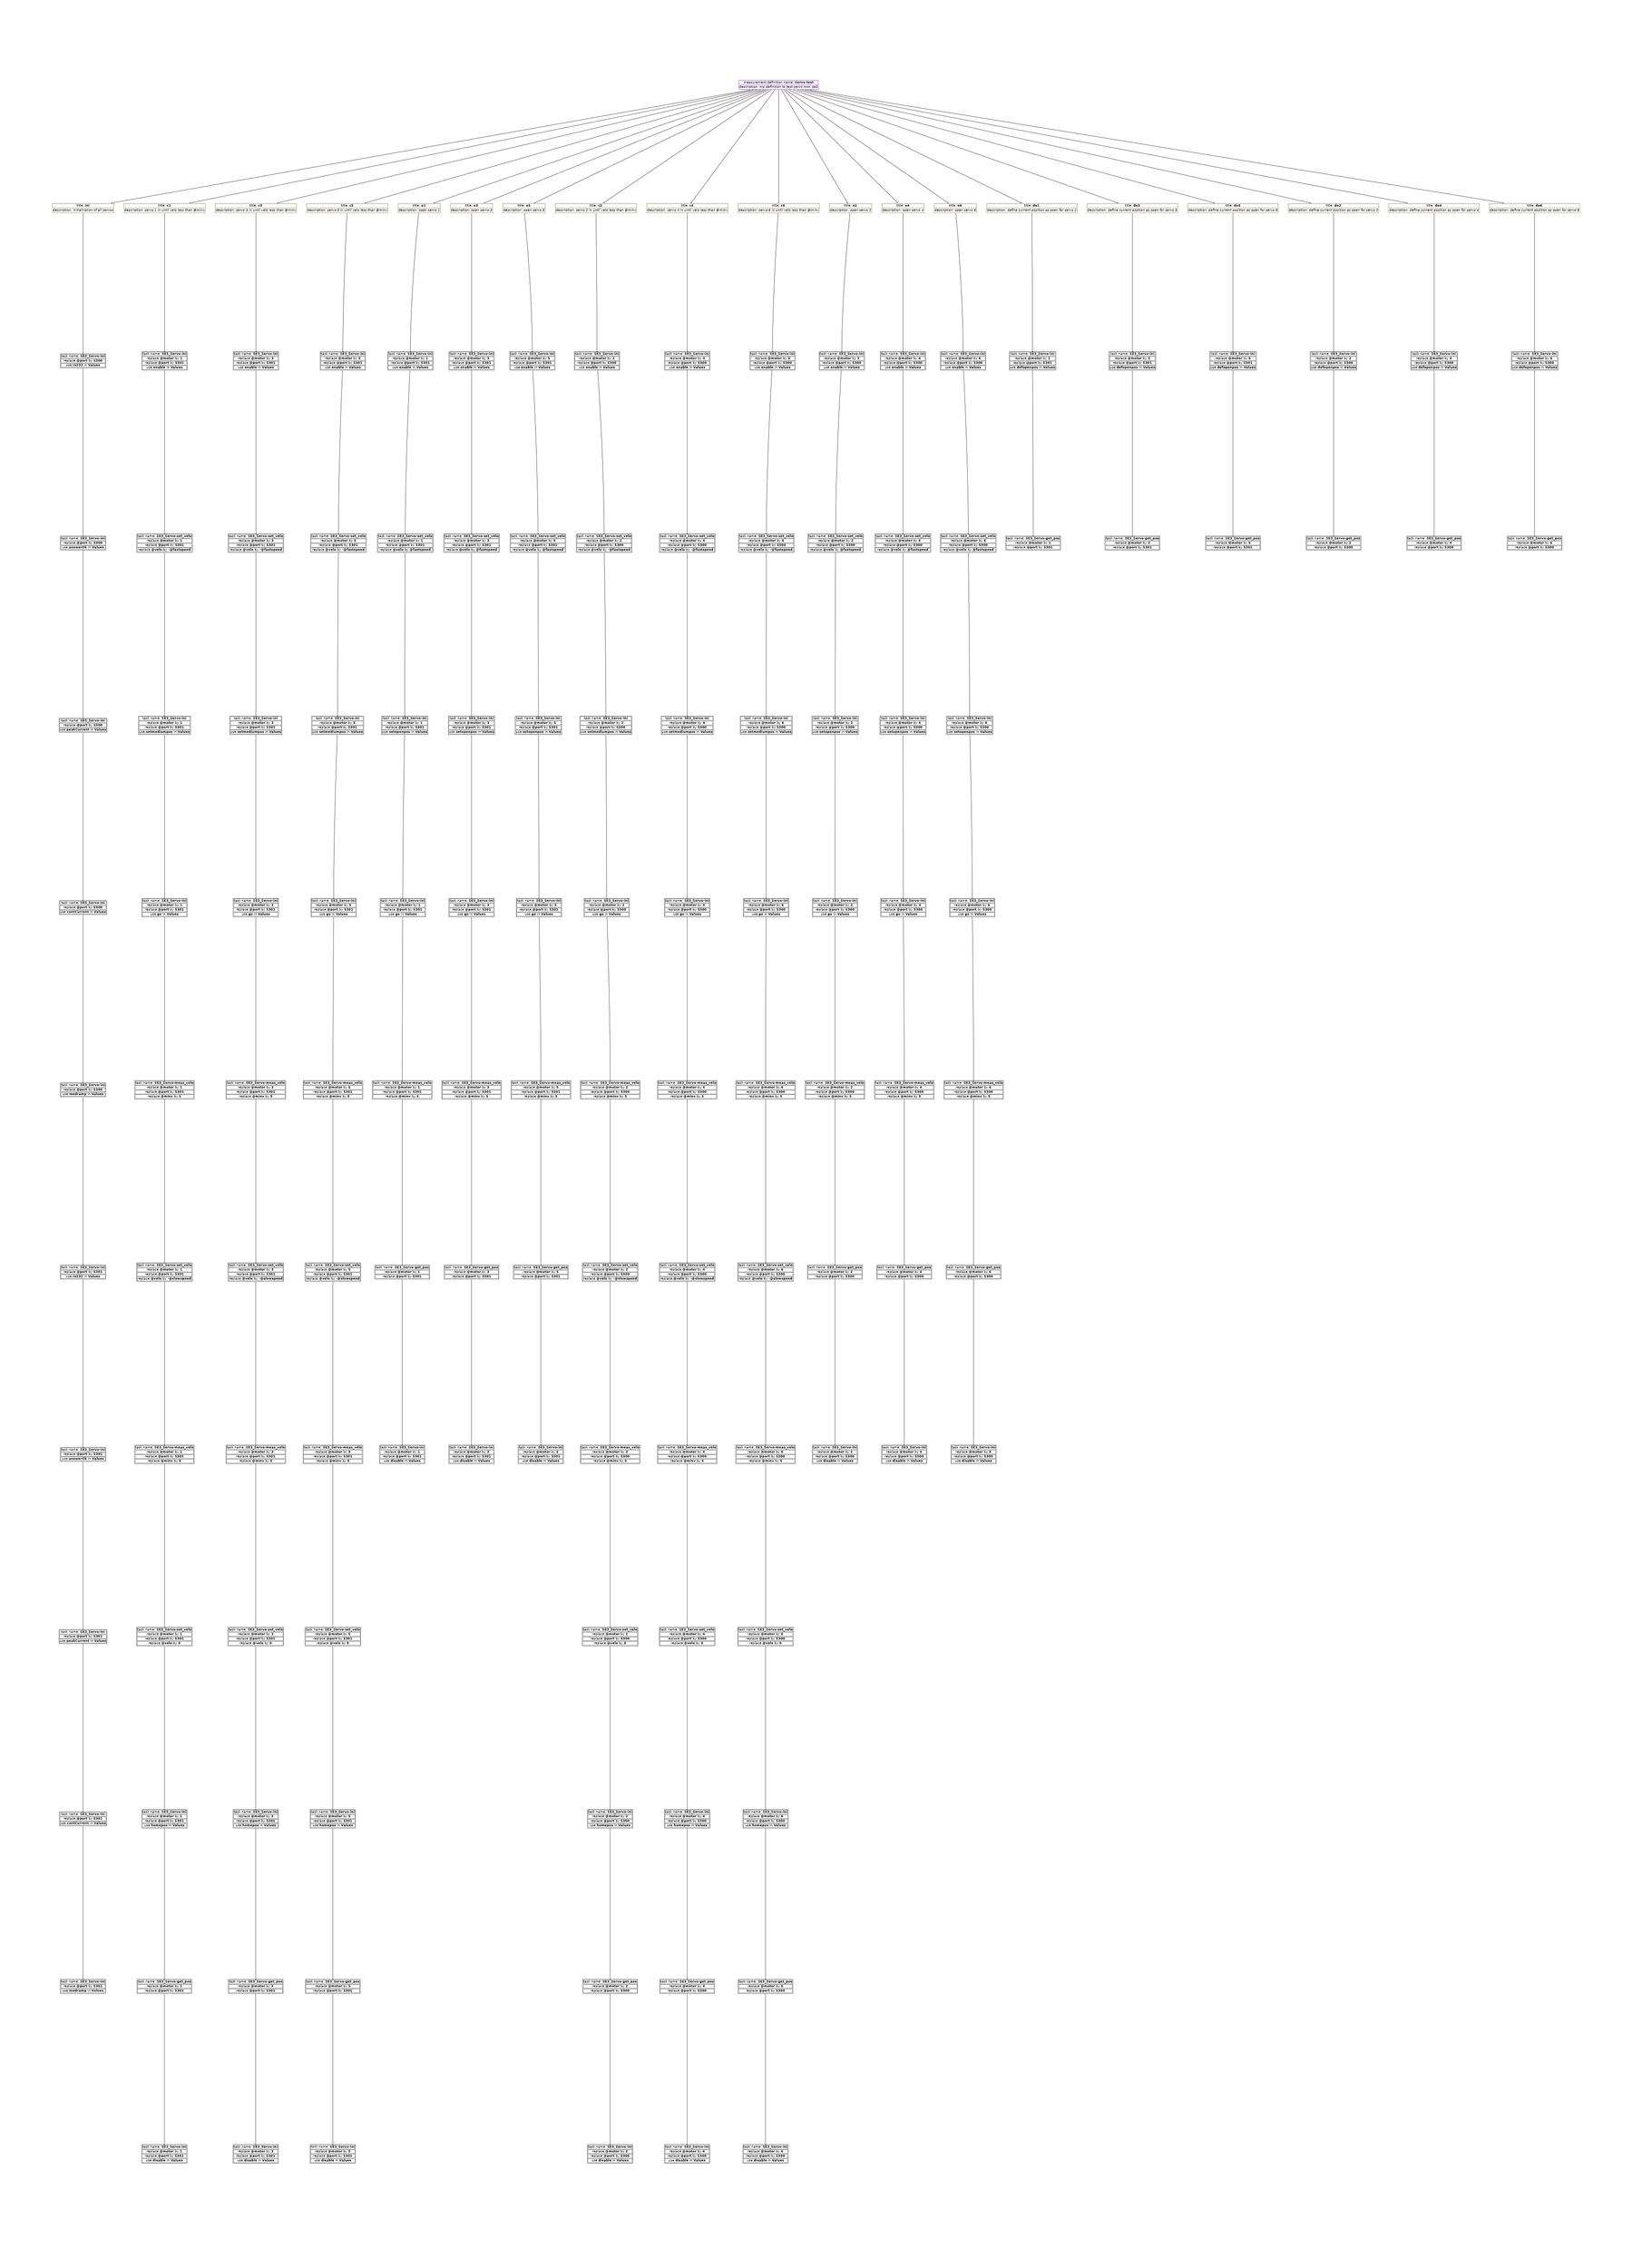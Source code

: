 digraph structs {
	node [fontsize=80,fontname="Helvetica"]
	edge [penwidth=7] 
	center=1;
	ratio=fill;
	rankdir=TB;  
	size="23.39,33.11!"; /*== A1 portrait ==*/
	margin=0.787;        /* 20mm */
	nodesep=3 
	ranksep=3 
	Name [label=<<TABLE BORDER='5' CELLBORDER='5' CELLSPACING='10'><TR><TD PORT='f1'>measurement definition name: <b>Servo test</b></TD></TR><TR><TD>description: <i>mp definition to test servo mot. se3</i></TD></TR></TABLE>> color=blueviolet shape=plaintext]
	Name -> cont_0
	cont_0 [label=<<TABLE BORDER='5' CELLBORDER='5' CELLSPACING='10'><TR><TD PORT='f1'>title: <b>ini</b></TD></TR><TR><TD>description: <i>initialization of all servos</i></TD></TR></TABLE>> color=lightgoldenrod4 shape=plaintext]
	cont_step_0_0_0 [label=<<TABLE BORDER='5' CELLBORDER='5' CELLSPACING='10'><TR><TD PORT='f1'>task name: <b>SE3_Servo-ini</b></TD></TR><TR><TD>replace <b>@port</b> by <b>5300</b></TD></TR><TR><TD>use <b>rs232</b> in <b>Values</b></TD></TR></TABLE>> color=black shape=plaintext]
	cont_0 -> cont_step_0_0_0:f1
	cont_step_0_1_0 [label=<<TABLE BORDER='5' CELLBORDER='5' CELLSPACING='10'><TR><TD PORT='f1'>task name: <b>SE3_Servo-ini</b></TD></TR><TR><TD>replace <b>@port</b> by <b>5300</b></TD></TR><TR><TD>use <b>answerOk</b> in <b>Values</b></TD></TR></TABLE>> color=black shape=plaintext]
	cont_step_0_0_0 -> cont_step_0_1_0:f1
	cont_step_0_2_0 [label=<<TABLE BORDER='5' CELLBORDER='5' CELLSPACING='10'><TR><TD PORT='f1'>task name: <b>SE3_Servo-ini</b></TD></TR><TR><TD>replace <b>@port</b> by <b>5300</b></TD></TR><TR><TD>use <b>peakCurrent</b> in <b>Values</b></TD></TR></TABLE>> color=black shape=plaintext]
	cont_step_0_1_0 -> cont_step_0_2_0:f1
	cont_step_0_3_0 [label=<<TABLE BORDER='5' CELLBORDER='5' CELLSPACING='10'><TR><TD PORT='f1'>task name: <b>SE3_Servo-ini</b></TD></TR><TR><TD>replace <b>@port</b> by <b>5300</b></TD></TR><TR><TD>use <b>contCurrent</b> in <b>Values</b></TD></TR></TABLE>> color=black shape=plaintext]
	cont_step_0_2_0 -> cont_step_0_3_0:f1
	cont_step_0_4_0 [label=<<TABLE BORDER='5' CELLBORDER='5' CELLSPACING='10'><TR><TD PORT='f1'>task name: <b>SE3_Servo-ini</b></TD></TR><TR><TD>replace <b>@port</b> by <b>5300</b></TD></TR><TR><TD>use <b>medramp</b> in <b>Values</b></TD></TR></TABLE>> color=black shape=plaintext]
	cont_step_0_3_0 -> cont_step_0_4_0:f1
	cont_step_0_5_0 [label=<<TABLE BORDER='5' CELLBORDER='5' CELLSPACING='10'><TR><TD PORT='f1'>task name: <b>SE3_Servo-ini</b></TD></TR><TR><TD>replace <b>@port</b> by <b>5301</b></TD></TR><TR><TD>use <b>rs232</b> in <b>Values</b></TD></TR></TABLE>> color=black shape=plaintext]
	cont_step_0_4_0 -> cont_step_0_5_0:f1
	cont_step_0_6_0 [label=<<TABLE BORDER='5' CELLBORDER='5' CELLSPACING='10'><TR><TD PORT='f1'>task name: <b>SE3_Servo-ini</b></TD></TR><TR><TD>replace <b>@port</b> by <b>5301</b></TD></TR><TR><TD>use <b>answerOk</b> in <b>Values</b></TD></TR></TABLE>> color=black shape=plaintext]
	cont_step_0_5_0 -> cont_step_0_6_0:f1
	cont_step_0_7_0 [label=<<TABLE BORDER='5' CELLBORDER='5' CELLSPACING='10'><TR><TD PORT='f1'>task name: <b>SE3_Servo-ini</b></TD></TR><TR><TD>replace <b>@port</b> by <b>5301</b></TD></TR><TR><TD>use <b>peakCurrent</b> in <b>Values</b></TD></TR></TABLE>> color=black shape=plaintext]
	cont_step_0_6_0 -> cont_step_0_7_0:f1
	cont_step_0_8_0 [label=<<TABLE BORDER='5' CELLBORDER='5' CELLSPACING='10'><TR><TD PORT='f1'>task name: <b>SE3_Servo-ini</b></TD></TR><TR><TD>replace <b>@port</b> by <b>5301</b></TD></TR><TR><TD>use <b>contCurrent</b> in <b>Values</b></TD></TR></TABLE>> color=black shape=plaintext]
	cont_step_0_7_0 -> cont_step_0_8_0:f1
	cont_step_0_9_0 [label=<<TABLE BORDER='5' CELLBORDER='5' CELLSPACING='10'><TR><TD PORT='f1'>task name: <b>SE3_Servo-ini</b></TD></TR><TR><TD>replace <b>@port</b> by <b>5301</b></TD></TR><TR><TD>use <b>medramp</b> in <b>Values</b></TD></TR></TABLE>> color=black shape=plaintext]
	cont_step_0_8_0 -> cont_step_0_9_0:f1
	Name -> cont_1
	cont_1 [label=<<TABLE BORDER='5' CELLBORDER='5' CELLSPACING='10'><TR><TD PORT='f1'>title: <b>c1</b></TD></TR><TR><TD>description: <i>servo 1 in until velo less than @minv</i></TD></TR></TABLE>> color=lightgoldenrod4 shape=plaintext]
	cont_step_1_0_0 [label=<<TABLE BORDER='5' CELLBORDER='5' CELLSPACING='10'><TR><TD PORT='f1'>task name: <b>SE3_Servo-ini</b></TD></TR><TR><TD>replace <b>@motor</b> by <b>1</b></TD></TR><TR><TD>replace <b>@port</b> by <b>5301</b></TD></TR><TR><TD>use <b>enable</b> in <b>Values</b></TD></TR></TABLE>> color=black shape=plaintext]
	cont_1 -> cont_step_1_0_0:f1
	cont_step_1_1_0 [label=<<TABLE BORDER='5' CELLBORDER='5' CELLSPACING='10'><TR><TD PORT='f1'>task name: <b>SE3_Servo-set_velo</b></TD></TR><TR><TD>replace <b>@motor</b> by <b>1</b></TD></TR><TR><TD>replace <b>@port</b> by <b>5301</b></TD></TR><TR><TD>replace <b>@velo</b> by <b>-@fastspeed</b></TD></TR></TABLE>> color=black shape=plaintext]
	cont_step_1_0_0 -> cont_step_1_1_0:f1
	cont_step_1_2_0 [label=<<TABLE BORDER='5' CELLBORDER='5' CELLSPACING='10'><TR><TD PORT='f1'>task name: <b>SE3_Servo-ini</b></TD></TR><TR><TD>replace <b>@motor</b> by <b>1</b></TD></TR><TR><TD>replace <b>@port</b> by <b>5301</b></TD></TR><TR><TD>use <b>setmediumpos</b> in <b>Values</b></TD></TR></TABLE>> color=black shape=plaintext]
	cont_step_1_1_0 -> cont_step_1_2_0:f1
	cont_step_1_3_0 [label=<<TABLE BORDER='5' CELLBORDER='5' CELLSPACING='10'><TR><TD PORT='f1'>task name: <b>SE3_Servo-ini</b></TD></TR><TR><TD>replace <b>@motor</b> by <b>1</b></TD></TR><TR><TD>replace <b>@port</b> by <b>5301</b></TD></TR><TR><TD>use <b>go</b> in <b>Values</b></TD></TR></TABLE>> color=black shape=plaintext]
	cont_step_1_2_0 -> cont_step_1_3_0:f1
	cont_step_1_4_0 [label=<<TABLE BORDER='5' CELLBORDER='5' CELLSPACING='10'><TR><TD PORT='f1'>task name: <b>SE3_Servo-meas_velo</b></TD></TR><TR><TD>replace <b>@motor</b> by <b>1</b></TD></TR><TR><TD>replace <b>@port</b> by <b>5301</b></TD></TR><TR><TD>replace <b>@minv</b> by <b>5</b></TD></TR></TABLE>> color=black shape=plaintext]
	cont_step_1_3_0 -> cont_step_1_4_0:f1
	cont_step_1_5_0 [label=<<TABLE BORDER='5' CELLBORDER='5' CELLSPACING='10'><TR><TD PORT='f1'>task name: <b>SE3_Servo-set_velo</b></TD></TR><TR><TD>replace <b>@motor</b> by <b>1</b></TD></TR><TR><TD>replace <b>@port</b> by <b>5301</b></TD></TR><TR><TD>replace <b>@velo</b> by <b>-@slowspeed</b></TD></TR></TABLE>> color=black shape=plaintext]
	cont_step_1_4_0 -> cont_step_1_5_0:f1
	cont_step_1_6_0 [label=<<TABLE BORDER='5' CELLBORDER='5' CELLSPACING='10'><TR><TD PORT='f1'>task name: <b>SE3_Servo-meas_velo</b></TD></TR><TR><TD>replace <b>@motor</b> by <b>1</b></TD></TR><TR><TD>replace <b>@port</b> by <b>5301</b></TD></TR><TR><TD>replace <b>@minv</b> by <b>5</b></TD></TR></TABLE>> color=black shape=plaintext]
	cont_step_1_5_0 -> cont_step_1_6_0:f1
	cont_step_1_7_0 [label=<<TABLE BORDER='5' CELLBORDER='5' CELLSPACING='10'><TR><TD PORT='f1'>task name: <b>SE3_Servo-set_velo</b></TD></TR><TR><TD>replace <b>@motor</b> by <b>1</b></TD></TR><TR><TD>replace <b>@port</b> by <b>5301</b></TD></TR><TR><TD>replace <b>@velo</b> by <b>0</b></TD></TR></TABLE>> color=black shape=plaintext]
	cont_step_1_6_0 -> cont_step_1_7_0:f1
	cont_step_1_8_0 [label=<<TABLE BORDER='5' CELLBORDER='5' CELLSPACING='10'><TR><TD PORT='f1'>task name: <b>SE3_Servo-ini</b></TD></TR><TR><TD>replace <b>@motor</b> by <b>1</b></TD></TR><TR><TD>replace <b>@port</b> by <b>5301</b></TD></TR><TR><TD>use <b>homepos</b> in <b>Values</b></TD></TR></TABLE>> color=black shape=plaintext]
	cont_step_1_7_0 -> cont_step_1_8_0:f1
	cont_step_1_9_0 [label=<<TABLE BORDER='5' CELLBORDER='5' CELLSPACING='10'><TR><TD PORT='f1'>task name: <b>SE3_Servo-get_pos</b></TD></TR><TR><TD>replace <b>@motor</b> by <b>1</b></TD></TR><TR><TD>replace <b>@port</b> by <b>5301</b></TD></TR></TABLE>> color=black shape=plaintext]
	cont_step_1_8_0 -> cont_step_1_9_0:f1
	cont_step_1_10_0 [label=<<TABLE BORDER='5' CELLBORDER='5' CELLSPACING='10'><TR><TD PORT='f1'>task name: <b>SE3_Servo-ini</b></TD></TR><TR><TD>replace <b>@motor</b> by <b>1</b></TD></TR><TR><TD>replace <b>@port</b> by <b>5301</b></TD></TR><TR><TD>use <b>disable</b> in <b>Values</b></TD></TR></TABLE>> color=black shape=plaintext]
	cont_step_1_9_0 -> cont_step_1_10_0:f1
	Name -> cont_2
	cont_2 [label=<<TABLE BORDER='5' CELLBORDER='5' CELLSPACING='10'><TR><TD PORT='f1'>title: <b>c3</b></TD></TR><TR><TD>description: <i>servo 3 in until velo less than @minv</i></TD></TR></TABLE>> color=lightgoldenrod4 shape=plaintext]
	cont_step_2_0_0 [label=<<TABLE BORDER='5' CELLBORDER='5' CELLSPACING='10'><TR><TD PORT='f1'>task name: <b>SE3_Servo-ini</b></TD></TR><TR><TD>replace <b>@motor</b> by <b>3</b></TD></TR><TR><TD>replace <b>@port</b> by <b>5301</b></TD></TR><TR><TD>use <b>enable</b> in <b>Values</b></TD></TR></TABLE>> color=black shape=plaintext]
	cont_2 -> cont_step_2_0_0:f1
	cont_step_2_1_0 [label=<<TABLE BORDER='5' CELLBORDER='5' CELLSPACING='10'><TR><TD PORT='f1'>task name: <b>SE3_Servo-set_velo</b></TD></TR><TR><TD>replace <b>@motor</b> by <b>3</b></TD></TR><TR><TD>replace <b>@port</b> by <b>5301</b></TD></TR><TR><TD>replace <b>@velo</b> by <b>-@fastspeed</b></TD></TR></TABLE>> color=black shape=plaintext]
	cont_step_2_0_0 -> cont_step_2_1_0:f1
	cont_step_2_2_0 [label=<<TABLE BORDER='5' CELLBORDER='5' CELLSPACING='10'><TR><TD PORT='f1'>task name: <b>SE3_Servo-ini</b></TD></TR><TR><TD>replace <b>@motor</b> by <b>3</b></TD></TR><TR><TD>replace <b>@port</b> by <b>5301</b></TD></TR><TR><TD>use <b>setmediumpos</b> in <b>Values</b></TD></TR></TABLE>> color=black shape=plaintext]
	cont_step_2_1_0 -> cont_step_2_2_0:f1
	cont_step_2_3_0 [label=<<TABLE BORDER='5' CELLBORDER='5' CELLSPACING='10'><TR><TD PORT='f1'>task name: <b>SE3_Servo-ini</b></TD></TR><TR><TD>replace <b>@motor</b> by <b>3</b></TD></TR><TR><TD>replace <b>@port</b> by <b>5301</b></TD></TR><TR><TD>use <b>go</b> in <b>Values</b></TD></TR></TABLE>> color=black shape=plaintext]
	cont_step_2_2_0 -> cont_step_2_3_0:f1
	cont_step_2_4_0 [label=<<TABLE BORDER='5' CELLBORDER='5' CELLSPACING='10'><TR><TD PORT='f1'>task name: <b>SE3_Servo-meas_velo</b></TD></TR><TR><TD>replace <b>@motor</b> by <b>3</b></TD></TR><TR><TD>replace <b>@port</b> by <b>5301</b></TD></TR><TR><TD>replace <b>@minv</b> by <b>5</b></TD></TR></TABLE>> color=black shape=plaintext]
	cont_step_2_3_0 -> cont_step_2_4_0:f1
	cont_step_2_5_0 [label=<<TABLE BORDER='5' CELLBORDER='5' CELLSPACING='10'><TR><TD PORT='f1'>task name: <b>SE3_Servo-set_velo</b></TD></TR><TR><TD>replace <b>@motor</b> by <b>3</b></TD></TR><TR><TD>replace <b>@port</b> by <b>5301</b></TD></TR><TR><TD>replace <b>@velo</b> by <b>-@slowspeed</b></TD></TR></TABLE>> color=black shape=plaintext]
	cont_step_2_4_0 -> cont_step_2_5_0:f1
	cont_step_2_6_0 [label=<<TABLE BORDER='5' CELLBORDER='5' CELLSPACING='10'><TR><TD PORT='f1'>task name: <b>SE3_Servo-meas_velo</b></TD></TR><TR><TD>replace <b>@motor</b> by <b>3</b></TD></TR><TR><TD>replace <b>@port</b> by <b>5301</b></TD></TR><TR><TD>replace <b>@minv</b> by <b>5</b></TD></TR></TABLE>> color=black shape=plaintext]
	cont_step_2_5_0 -> cont_step_2_6_0:f1
	cont_step_2_7_0 [label=<<TABLE BORDER='5' CELLBORDER='5' CELLSPACING='10'><TR><TD PORT='f1'>task name: <b>SE3_Servo-set_velo</b></TD></TR><TR><TD>replace <b>@motor</b> by <b>3</b></TD></TR><TR><TD>replace <b>@port</b> by <b>5301</b></TD></TR><TR><TD>replace <b>@velo</b> by <b>0</b></TD></TR></TABLE>> color=black shape=plaintext]
	cont_step_2_6_0 -> cont_step_2_7_0:f1
	cont_step_2_8_0 [label=<<TABLE BORDER='5' CELLBORDER='5' CELLSPACING='10'><TR><TD PORT='f1'>task name: <b>SE3_Servo-ini</b></TD></TR><TR><TD>replace <b>@motor</b> by <b>3</b></TD></TR><TR><TD>replace <b>@port</b> by <b>5301</b></TD></TR><TR><TD>use <b>homepos</b> in <b>Values</b></TD></TR></TABLE>> color=black shape=plaintext]
	cont_step_2_7_0 -> cont_step_2_8_0:f1
	cont_step_2_9_0 [label=<<TABLE BORDER='5' CELLBORDER='5' CELLSPACING='10'><TR><TD PORT='f1'>task name: <b>SE3_Servo-get_pos</b></TD></TR><TR><TD>replace <b>@motor</b> by <b>3</b></TD></TR><TR><TD>replace <b>@port</b> by <b>5301</b></TD></TR></TABLE>> color=black shape=plaintext]
	cont_step_2_8_0 -> cont_step_2_9_0:f1
	cont_step_2_10_0 [label=<<TABLE BORDER='5' CELLBORDER='5' CELLSPACING='10'><TR><TD PORT='f1'>task name: <b>SE3_Servo-ini</b></TD></TR><TR><TD>replace <b>@motor</b> by <b>3</b></TD></TR><TR><TD>replace <b>@port</b> by <b>5301</b></TD></TR><TR><TD>use <b>disable</b> in <b>Values</b></TD></TR></TABLE>> color=black shape=plaintext]
	cont_step_2_9_0 -> cont_step_2_10_0:f1
	Name -> cont_3
	cont_3 [label=<<TABLE BORDER='5' CELLBORDER='5' CELLSPACING='10'><TR><TD PORT='f1'>title: <b>c5</b></TD></TR><TR><TD>description: <i>servo 5 in until velo less than @minv</i></TD></TR></TABLE>> color=lightgoldenrod4 shape=plaintext]
	cont_step_3_0_0 [label=<<TABLE BORDER='5' CELLBORDER='5' CELLSPACING='10'><TR><TD PORT='f1'>task name: <b>SE3_Servo-ini</b></TD></TR><TR><TD>replace <b>@motor</b> by <b>5</b></TD></TR><TR><TD>replace <b>@port</b> by <b>5301</b></TD></TR><TR><TD>use <b>enable</b> in <b>Values</b></TD></TR></TABLE>> color=black shape=plaintext]
	cont_3 -> cont_step_3_0_0:f1
	cont_step_3_1_0 [label=<<TABLE BORDER='5' CELLBORDER='5' CELLSPACING='10'><TR><TD PORT='f1'>task name: <b>SE3_Servo-set_velo</b></TD></TR><TR><TD>replace <b>@motor</b> by <b>5</b></TD></TR><TR><TD>replace <b>@port</b> by <b>5301</b></TD></TR><TR><TD>replace <b>@velo</b> by <b>-@fastspeed</b></TD></TR></TABLE>> color=black shape=plaintext]
	cont_step_3_0_0 -> cont_step_3_1_0:f1
	cont_step_3_2_0 [label=<<TABLE BORDER='5' CELLBORDER='5' CELLSPACING='10'><TR><TD PORT='f1'>task name: <b>SE3_Servo-ini</b></TD></TR><TR><TD>replace <b>@motor</b> by <b>5</b></TD></TR><TR><TD>replace <b>@port</b> by <b>5301</b></TD></TR><TR><TD>use <b>setmediumpos</b> in <b>Values</b></TD></TR></TABLE>> color=black shape=plaintext]
	cont_step_3_1_0 -> cont_step_3_2_0:f1
	cont_step_3_3_0 [label=<<TABLE BORDER='5' CELLBORDER='5' CELLSPACING='10'><TR><TD PORT='f1'>task name: <b>SE3_Servo-ini</b></TD></TR><TR><TD>replace <b>@motor</b> by <b>5</b></TD></TR><TR><TD>replace <b>@port</b> by <b>5301</b></TD></TR><TR><TD>use <b>go</b> in <b>Values</b></TD></TR></TABLE>> color=black shape=plaintext]
	cont_step_3_2_0 -> cont_step_3_3_0:f1
	cont_step_3_4_0 [label=<<TABLE BORDER='5' CELLBORDER='5' CELLSPACING='10'><TR><TD PORT='f1'>task name: <b>SE3_Servo-meas_velo</b></TD></TR><TR><TD>replace <b>@motor</b> by <b>5</b></TD></TR><TR><TD>replace <b>@port</b> by <b>5301</b></TD></TR><TR><TD>replace <b>@minv</b> by <b>5</b></TD></TR></TABLE>> color=black shape=plaintext]
	cont_step_3_3_0 -> cont_step_3_4_0:f1
	cont_step_3_5_0 [label=<<TABLE BORDER='5' CELLBORDER='5' CELLSPACING='10'><TR><TD PORT='f1'>task name: <b>SE3_Servo-set_velo</b></TD></TR><TR><TD>replace <b>@motor</b> by <b>5</b></TD></TR><TR><TD>replace <b>@port</b> by <b>5301</b></TD></TR><TR><TD>replace <b>@velo</b> by <b>-@slowspeed</b></TD></TR></TABLE>> color=black shape=plaintext]
	cont_step_3_4_0 -> cont_step_3_5_0:f1
	cont_step_3_6_0 [label=<<TABLE BORDER='5' CELLBORDER='5' CELLSPACING='10'><TR><TD PORT='f1'>task name: <b>SE3_Servo-meas_velo</b></TD></TR><TR><TD>replace <b>@motor</b> by <b>5</b></TD></TR><TR><TD>replace <b>@port</b> by <b>5301</b></TD></TR><TR><TD>replace <b>@minv</b> by <b>5</b></TD></TR></TABLE>> color=black shape=plaintext]
	cont_step_3_5_0 -> cont_step_3_6_0:f1
	cont_step_3_7_0 [label=<<TABLE BORDER='5' CELLBORDER='5' CELLSPACING='10'><TR><TD PORT='f1'>task name: <b>SE3_Servo-set_velo</b></TD></TR><TR><TD>replace <b>@motor</b> by <b>5</b></TD></TR><TR><TD>replace <b>@port</b> by <b>5301</b></TD></TR><TR><TD>replace <b>@velo</b> by <b>0</b></TD></TR></TABLE>> color=black shape=plaintext]
	cont_step_3_6_0 -> cont_step_3_7_0:f1
	cont_step_3_8_0 [label=<<TABLE BORDER='5' CELLBORDER='5' CELLSPACING='10'><TR><TD PORT='f1'>task name: <b>SE3_Servo-ini</b></TD></TR><TR><TD>replace <b>@motor</b> by <b>5</b></TD></TR><TR><TD>replace <b>@port</b> by <b>5301</b></TD></TR><TR><TD>use <b>homepos</b> in <b>Values</b></TD></TR></TABLE>> color=black shape=plaintext]
	cont_step_3_7_0 -> cont_step_3_8_0:f1
	cont_step_3_9_0 [label=<<TABLE BORDER='5' CELLBORDER='5' CELLSPACING='10'><TR><TD PORT='f1'>task name: <b>SE3_Servo-get_pos</b></TD></TR><TR><TD>replace <b>@motor</b> by <b>5</b></TD></TR><TR><TD>replace <b>@port</b> by <b>5301</b></TD></TR></TABLE>> color=black shape=plaintext]
	cont_step_3_8_0 -> cont_step_3_9_0:f1
	cont_step_3_10_0 [label=<<TABLE BORDER='5' CELLBORDER='5' CELLSPACING='10'><TR><TD PORT='f1'>task name: <b>SE3_Servo-ini</b></TD></TR><TR><TD>replace <b>@motor</b> by <b>5</b></TD></TR><TR><TD>replace <b>@port</b> by <b>5301</b></TD></TR><TR><TD>use <b>disable</b> in <b>Values</b></TD></TR></TABLE>> color=black shape=plaintext]
	cont_step_3_9_0 -> cont_step_3_10_0:f1
	Name -> cont_4
	cont_4 [label=<<TABLE BORDER='5' CELLBORDER='5' CELLSPACING='10'><TR><TD PORT='f1'>title: <b>o1</b></TD></TR><TR><TD>description: <i>open servo 1</i></TD></TR></TABLE>> color=lightgoldenrod4 shape=plaintext]
	cont_step_4_0_0 [label=<<TABLE BORDER='5' CELLBORDER='5' CELLSPACING='10'><TR><TD PORT='f1'>task name: <b>SE3_Servo-ini</b></TD></TR><TR><TD>replace <b>@motor</b> by <b>1</b></TD></TR><TR><TD>replace <b>@port</b> by <b>5301</b></TD></TR><TR><TD>use <b>enable</b> in <b>Values</b></TD></TR></TABLE>> color=black shape=plaintext]
	cont_4 -> cont_step_4_0_0:f1
	cont_step_4_1_0 [label=<<TABLE BORDER='5' CELLBORDER='5' CELLSPACING='10'><TR><TD PORT='f1'>task name: <b>SE3_Servo-set_velo</b></TD></TR><TR><TD>replace <b>@motor</b> by <b>1</b></TD></TR><TR><TD>replace <b>@port</b> by <b>5301</b></TD></TR><TR><TD>replace <b>@velo</b> by <b>@fastspeed</b></TD></TR></TABLE>> color=black shape=plaintext]
	cont_step_4_0_0 -> cont_step_4_1_0:f1
	cont_step_4_2_0 [label=<<TABLE BORDER='5' CELLBORDER='5' CELLSPACING='10'><TR><TD PORT='f1'>task name: <b>SE3_Servo-ini</b></TD></TR><TR><TD>replace <b>@motor</b> by <b>1</b></TD></TR><TR><TD>replace <b>@port</b> by <b>5301</b></TD></TR><TR><TD>use <b>setopenpos</b> in <b>Values</b></TD></TR></TABLE>> color=black shape=plaintext]
	cont_step_4_1_0 -> cont_step_4_2_0:f1
	cont_step_4_3_0 [label=<<TABLE BORDER='5' CELLBORDER='5' CELLSPACING='10'><TR><TD PORT='f1'>task name: <b>SE3_Servo-ini</b></TD></TR><TR><TD>replace <b>@motor</b> by <b>1</b></TD></TR><TR><TD>replace <b>@port</b> by <b>5301</b></TD></TR><TR><TD>use <b>go</b> in <b>Values</b></TD></TR></TABLE>> color=black shape=plaintext]
	cont_step_4_2_0 -> cont_step_4_3_0:f1
	cont_step_4_4_0 [label=<<TABLE BORDER='5' CELLBORDER='5' CELLSPACING='10'><TR><TD PORT='f1'>task name: <b>SE3_Servo-meas_velo</b></TD></TR><TR><TD>replace <b>@motor</b> by <b>1</b></TD></TR><TR><TD>replace <b>@port</b> by <b>5301</b></TD></TR><TR><TD>replace <b>@minv</b> by <b>5</b></TD></TR></TABLE>> color=black shape=plaintext]
	cont_step_4_3_0 -> cont_step_4_4_0:f1
	cont_step_4_5_0 [label=<<TABLE BORDER='5' CELLBORDER='5' CELLSPACING='10'><TR><TD PORT='f1'>task name: <b>SE3_Servo-get_pos</b></TD></TR><TR><TD>replace <b>@motor</b> by <b>1</b></TD></TR><TR><TD>replace <b>@port</b> by <b>5301</b></TD></TR></TABLE>> color=black shape=plaintext]
	cont_step_4_4_0 -> cont_step_4_5_0:f1
	cont_step_4_6_0 [label=<<TABLE BORDER='5' CELLBORDER='5' CELLSPACING='10'><TR><TD PORT='f1'>task name: <b>SE3_Servo-ini</b></TD></TR><TR><TD>replace <b>@motor</b> by <b>1</b></TD></TR><TR><TD>replace <b>@port</b> by <b>5301</b></TD></TR><TR><TD>use <b>disable</b> in <b>Values</b></TD></TR></TABLE>> color=black shape=plaintext]
	cont_step_4_5_0 -> cont_step_4_6_0:f1
	Name -> cont_5
	cont_5 [label=<<TABLE BORDER='5' CELLBORDER='5' CELLSPACING='10'><TR><TD PORT='f1'>title: <b>o3</b></TD></TR><TR><TD>description: <i>open servo 3</i></TD></TR></TABLE>> color=lightgoldenrod4 shape=plaintext]
	cont_step_5_0_0 [label=<<TABLE BORDER='5' CELLBORDER='5' CELLSPACING='10'><TR><TD PORT='f1'>task name: <b>SE3_Servo-ini</b></TD></TR><TR><TD>replace <b>@motor</b> by <b>3</b></TD></TR><TR><TD>replace <b>@port</b> by <b>5301</b></TD></TR><TR><TD>use <b>enable</b> in <b>Values</b></TD></TR></TABLE>> color=black shape=plaintext]
	cont_5 -> cont_step_5_0_0:f1
	cont_step_5_1_0 [label=<<TABLE BORDER='5' CELLBORDER='5' CELLSPACING='10'><TR><TD PORT='f1'>task name: <b>SE3_Servo-set_velo</b></TD></TR><TR><TD>replace <b>@motor</b> by <b>3</b></TD></TR><TR><TD>replace <b>@port</b> by <b>5301</b></TD></TR><TR><TD>replace <b>@velo</b> by <b>@fastspeed</b></TD></TR></TABLE>> color=black shape=plaintext]
	cont_step_5_0_0 -> cont_step_5_1_0:f1
	cont_step_5_2_0 [label=<<TABLE BORDER='5' CELLBORDER='5' CELLSPACING='10'><TR><TD PORT='f1'>task name: <b>SE3_Servo-ini</b></TD></TR><TR><TD>replace <b>@motor</b> by <b>3</b></TD></TR><TR><TD>replace <b>@port</b> by <b>5301</b></TD></TR><TR><TD>use <b>setopenpos</b> in <b>Values</b></TD></TR></TABLE>> color=black shape=plaintext]
	cont_step_5_1_0 -> cont_step_5_2_0:f1
	cont_step_5_3_0 [label=<<TABLE BORDER='5' CELLBORDER='5' CELLSPACING='10'><TR><TD PORT='f1'>task name: <b>SE3_Servo-ini</b></TD></TR><TR><TD>replace <b>@motor</b> by <b>3</b></TD></TR><TR><TD>replace <b>@port</b> by <b>5301</b></TD></TR><TR><TD>use <b>go</b> in <b>Values</b></TD></TR></TABLE>> color=black shape=plaintext]
	cont_step_5_2_0 -> cont_step_5_3_0:f1
	cont_step_5_4_0 [label=<<TABLE BORDER='5' CELLBORDER='5' CELLSPACING='10'><TR><TD PORT='f1'>task name: <b>SE3_Servo-meas_velo</b></TD></TR><TR><TD>replace <b>@motor</b> by <b>3</b></TD></TR><TR><TD>replace <b>@port</b> by <b>5301</b></TD></TR><TR><TD>replace <b>@minv</b> by <b>5</b></TD></TR></TABLE>> color=black shape=plaintext]
	cont_step_5_3_0 -> cont_step_5_4_0:f1
	cont_step_5_5_0 [label=<<TABLE BORDER='5' CELLBORDER='5' CELLSPACING='10'><TR><TD PORT='f1'>task name: <b>SE3_Servo-get_pos</b></TD></TR><TR><TD>replace <b>@motor</b> by <b>3</b></TD></TR><TR><TD>replace <b>@port</b> by <b>5301</b></TD></TR></TABLE>> color=black shape=plaintext]
	cont_step_5_4_0 -> cont_step_5_5_0:f1
	cont_step_5_6_0 [label=<<TABLE BORDER='5' CELLBORDER='5' CELLSPACING='10'><TR><TD PORT='f1'>task name: <b>SE3_Servo-ini</b></TD></TR><TR><TD>replace <b>@motor</b> by <b>3</b></TD></TR><TR><TD>replace <b>@port</b> by <b>5301</b></TD></TR><TR><TD>use <b>disable</b> in <b>Values</b></TD></TR></TABLE>> color=black shape=plaintext]
	cont_step_5_5_0 -> cont_step_5_6_0:f1
	Name -> cont_6
	cont_6 [label=<<TABLE BORDER='5' CELLBORDER='5' CELLSPACING='10'><TR><TD PORT='f1'>title: <b>o5</b></TD></TR><TR><TD>description: <i>open servo 5</i></TD></TR></TABLE>> color=lightgoldenrod4 shape=plaintext]
	cont_step_6_0_0 [label=<<TABLE BORDER='5' CELLBORDER='5' CELLSPACING='10'><TR><TD PORT='f1'>task name: <b>SE3_Servo-ini</b></TD></TR><TR><TD>replace <b>@motor</b> by <b>5</b></TD></TR><TR><TD>replace <b>@port</b> by <b>5301</b></TD></TR><TR><TD>use <b>enable</b> in <b>Values</b></TD></TR></TABLE>> color=black shape=plaintext]
	cont_6 -> cont_step_6_0_0:f1
	cont_step_6_1_0 [label=<<TABLE BORDER='5' CELLBORDER='5' CELLSPACING='10'><TR><TD PORT='f1'>task name: <b>SE3_Servo-set_velo</b></TD></TR><TR><TD>replace <b>@motor</b> by <b>5</b></TD></TR><TR><TD>replace <b>@port</b> by <b>5301</b></TD></TR><TR><TD>replace <b>@velo</b> by <b>@fastspeed</b></TD></TR></TABLE>> color=black shape=plaintext]
	cont_step_6_0_0 -> cont_step_6_1_0:f1
	cont_step_6_2_0 [label=<<TABLE BORDER='5' CELLBORDER='5' CELLSPACING='10'><TR><TD PORT='f1'>task name: <b>SE3_Servo-ini</b></TD></TR><TR><TD>replace <b>@motor</b> by <b>5</b></TD></TR><TR><TD>replace <b>@port</b> by <b>5301</b></TD></TR><TR><TD>use <b>setopenpos</b> in <b>Values</b></TD></TR></TABLE>> color=black shape=plaintext]
	cont_step_6_1_0 -> cont_step_6_2_0:f1
	cont_step_6_3_0 [label=<<TABLE BORDER='5' CELLBORDER='5' CELLSPACING='10'><TR><TD PORT='f1'>task name: <b>SE3_Servo-ini</b></TD></TR><TR><TD>replace <b>@motor</b> by <b>5</b></TD></TR><TR><TD>replace <b>@port</b> by <b>5301</b></TD></TR><TR><TD>use <b>go</b> in <b>Values</b></TD></TR></TABLE>> color=black shape=plaintext]
	cont_step_6_2_0 -> cont_step_6_3_0:f1
	cont_step_6_4_0 [label=<<TABLE BORDER='5' CELLBORDER='5' CELLSPACING='10'><TR><TD PORT='f1'>task name: <b>SE3_Servo-meas_velo</b></TD></TR><TR><TD>replace <b>@motor</b> by <b>5</b></TD></TR><TR><TD>replace <b>@port</b> by <b>5301</b></TD></TR><TR><TD>replace <b>@minv</b> by <b>5</b></TD></TR></TABLE>> color=black shape=plaintext]
	cont_step_6_3_0 -> cont_step_6_4_0:f1
	cont_step_6_5_0 [label=<<TABLE BORDER='5' CELLBORDER='5' CELLSPACING='10'><TR><TD PORT='f1'>task name: <b>SE3_Servo-get_pos</b></TD></TR><TR><TD>replace <b>@motor</b> by <b>5</b></TD></TR><TR><TD>replace <b>@port</b> by <b>5301</b></TD></TR></TABLE>> color=black shape=plaintext]
	cont_step_6_4_0 -> cont_step_6_5_0:f1
	cont_step_6_6_0 [label=<<TABLE BORDER='5' CELLBORDER='5' CELLSPACING='10'><TR><TD PORT='f1'>task name: <b>SE3_Servo-ini</b></TD></TR><TR><TD>replace <b>@motor</b> by <b>5</b></TD></TR><TR><TD>replace <b>@port</b> by <b>5301</b></TD></TR><TR><TD>use <b>disable</b> in <b>Values</b></TD></TR></TABLE>> color=black shape=plaintext]
	cont_step_6_5_0 -> cont_step_6_6_0:f1
	Name -> cont_7
	cont_7 [label=<<TABLE BORDER='5' CELLBORDER='5' CELLSPACING='10'><TR><TD PORT='f1'>title: <b>c2</b></TD></TR><TR><TD>description: <i>servo 2 in until velo less than @minv</i></TD></TR></TABLE>> color=lightgoldenrod4 shape=plaintext]
	cont_step_7_0_0 [label=<<TABLE BORDER='5' CELLBORDER='5' CELLSPACING='10'><TR><TD PORT='f1'>task name: <b>SE3_Servo-ini</b></TD></TR><TR><TD>replace <b>@motor</b> by <b>2</b></TD></TR><TR><TD>replace <b>@port</b> by <b>5300</b></TD></TR><TR><TD>use <b>enable</b> in <b>Values</b></TD></TR></TABLE>> color=black shape=plaintext]
	cont_7 -> cont_step_7_0_0:f1
	cont_step_7_1_0 [label=<<TABLE BORDER='5' CELLBORDER='5' CELLSPACING='10'><TR><TD PORT='f1'>task name: <b>SE3_Servo-set_velo</b></TD></TR><TR><TD>replace <b>@motor</b> by <b>2</b></TD></TR><TR><TD>replace <b>@port</b> by <b>5300</b></TD></TR><TR><TD>replace <b>@velo</b> by <b>-@fastspeed</b></TD></TR></TABLE>> color=black shape=plaintext]
	cont_step_7_0_0 -> cont_step_7_1_0:f1
	cont_step_7_2_0 [label=<<TABLE BORDER='5' CELLBORDER='5' CELLSPACING='10'><TR><TD PORT='f1'>task name: <b>SE3_Servo-ini</b></TD></TR><TR><TD>replace <b>@motor</b> by <b>2</b></TD></TR><TR><TD>replace <b>@port</b> by <b>5300</b></TD></TR><TR><TD>use <b>setmediumpos</b> in <b>Values</b></TD></TR></TABLE>> color=black shape=plaintext]
	cont_step_7_1_0 -> cont_step_7_2_0:f1
	cont_step_7_3_0 [label=<<TABLE BORDER='5' CELLBORDER='5' CELLSPACING='10'><TR><TD PORT='f1'>task name: <b>SE3_Servo-ini</b></TD></TR><TR><TD>replace <b>@motor</b> by <b>2</b></TD></TR><TR><TD>replace <b>@port</b> by <b>5300</b></TD></TR><TR><TD>use <b>go</b> in <b>Values</b></TD></TR></TABLE>> color=black shape=plaintext]
	cont_step_7_2_0 -> cont_step_7_3_0:f1
	cont_step_7_4_0 [label=<<TABLE BORDER='5' CELLBORDER='5' CELLSPACING='10'><TR><TD PORT='f1'>task name: <b>SE3_Servo-meas_velo</b></TD></TR><TR><TD>replace <b>@motor</b> by <b>2</b></TD></TR><TR><TD>replace <b>@port</b> by <b>5300</b></TD></TR><TR><TD>replace <b>@minv</b> by <b>5</b></TD></TR></TABLE>> color=black shape=plaintext]
	cont_step_7_3_0 -> cont_step_7_4_0:f1
	cont_step_7_5_0 [label=<<TABLE BORDER='5' CELLBORDER='5' CELLSPACING='10'><TR><TD PORT='f1'>task name: <b>SE3_Servo-set_velo</b></TD></TR><TR><TD>replace <b>@motor</b> by <b>2</b></TD></TR><TR><TD>replace <b>@port</b> by <b>5300</b></TD></TR><TR><TD>replace <b>@velo</b> by <b>-@slowspeed</b></TD></TR></TABLE>> color=black shape=plaintext]
	cont_step_7_4_0 -> cont_step_7_5_0:f1
	cont_step_7_6_0 [label=<<TABLE BORDER='5' CELLBORDER='5' CELLSPACING='10'><TR><TD PORT='f1'>task name: <b>SE3_Servo-meas_velo</b></TD></TR><TR><TD>replace <b>@motor</b> by <b>2</b></TD></TR><TR><TD>replace <b>@port</b> by <b>5300</b></TD></TR><TR><TD>replace <b>@minv</b> by <b>5</b></TD></TR></TABLE>> color=black shape=plaintext]
	cont_step_7_5_0 -> cont_step_7_6_0:f1
	cont_step_7_7_0 [label=<<TABLE BORDER='5' CELLBORDER='5' CELLSPACING='10'><TR><TD PORT='f1'>task name: <b>SE3_Servo-set_velo</b></TD></TR><TR><TD>replace <b>@motor</b> by <b>2</b></TD></TR><TR><TD>replace <b>@port</b> by <b>5300</b></TD></TR><TR><TD>replace <b>@velo</b> by <b>0</b></TD></TR></TABLE>> color=black shape=plaintext]
	cont_step_7_6_0 -> cont_step_7_7_0:f1
	cont_step_7_8_0 [label=<<TABLE BORDER='5' CELLBORDER='5' CELLSPACING='10'><TR><TD PORT='f1'>task name: <b>SE3_Servo-ini</b></TD></TR><TR><TD>replace <b>@motor</b> by <b>2</b></TD></TR><TR><TD>replace <b>@port</b> by <b>5300</b></TD></TR><TR><TD>use <b>homepos</b> in <b>Values</b></TD></TR></TABLE>> color=black shape=plaintext]
	cont_step_7_7_0 -> cont_step_7_8_0:f1
	cont_step_7_9_0 [label=<<TABLE BORDER='5' CELLBORDER='5' CELLSPACING='10'><TR><TD PORT='f1'>task name: <b>SE3_Servo-get_pos</b></TD></TR><TR><TD>replace <b>@motor</b> by <b>2</b></TD></TR><TR><TD>replace <b>@port</b> by <b>5300</b></TD></TR></TABLE>> color=black shape=plaintext]
	cont_step_7_8_0 -> cont_step_7_9_0:f1
	cont_step_7_10_0 [label=<<TABLE BORDER='5' CELLBORDER='5' CELLSPACING='10'><TR><TD PORT='f1'>task name: <b>SE3_Servo-ini</b></TD></TR><TR><TD>replace <b>@motor</b> by <b>2</b></TD></TR><TR><TD>replace <b>@port</b> by <b>5300</b></TD></TR><TR><TD>use <b>disable</b> in <b>Values</b></TD></TR></TABLE>> color=black shape=plaintext]
	cont_step_7_9_0 -> cont_step_7_10_0:f1
	Name -> cont_8
	cont_8 [label=<<TABLE BORDER='5' CELLBORDER='5' CELLSPACING='10'><TR><TD PORT='f1'>title: <b>c4</b></TD></TR><TR><TD>description: <i>servo 4 in until velo less than @minv</i></TD></TR></TABLE>> color=lightgoldenrod4 shape=plaintext]
	cont_step_8_0_0 [label=<<TABLE BORDER='5' CELLBORDER='5' CELLSPACING='10'><TR><TD PORT='f1'>task name: <b>SE3_Servo-ini</b></TD></TR><TR><TD>replace <b>@motor</b> by <b>4</b></TD></TR><TR><TD>replace <b>@port</b> by <b>5300</b></TD></TR><TR><TD>use <b>enable</b> in <b>Values</b></TD></TR></TABLE>> color=black shape=plaintext]
	cont_8 -> cont_step_8_0_0:f1
	cont_step_8_1_0 [label=<<TABLE BORDER='5' CELLBORDER='5' CELLSPACING='10'><TR><TD PORT='f1'>task name: <b>SE3_Servo-set_velo</b></TD></TR><TR><TD>replace <b>@motor</b> by <b>4</b></TD></TR><TR><TD>replace <b>@port</b> by <b>5300</b></TD></TR><TR><TD>replace <b>@velo</b> by <b>-@fastspeed</b></TD></TR></TABLE>> color=black shape=plaintext]
	cont_step_8_0_0 -> cont_step_8_1_0:f1
	cont_step_8_2_0 [label=<<TABLE BORDER='5' CELLBORDER='5' CELLSPACING='10'><TR><TD PORT='f1'>task name: <b>SE3_Servo-ini</b></TD></TR><TR><TD>replace <b>@motor</b> by <b>4</b></TD></TR><TR><TD>replace <b>@port</b> by <b>5300</b></TD></TR><TR><TD>use <b>setmediumpos</b> in <b>Values</b></TD></TR></TABLE>> color=black shape=plaintext]
	cont_step_8_1_0 -> cont_step_8_2_0:f1
	cont_step_8_3_0 [label=<<TABLE BORDER='5' CELLBORDER='5' CELLSPACING='10'><TR><TD PORT='f1'>task name: <b>SE3_Servo-ini</b></TD></TR><TR><TD>replace <b>@motor</b> by <b>4</b></TD></TR><TR><TD>replace <b>@port</b> by <b>5300</b></TD></TR><TR><TD>use <b>go</b> in <b>Values</b></TD></TR></TABLE>> color=black shape=plaintext]
	cont_step_8_2_0 -> cont_step_8_3_0:f1
	cont_step_8_4_0 [label=<<TABLE BORDER='5' CELLBORDER='5' CELLSPACING='10'><TR><TD PORT='f1'>task name: <b>SE3_Servo-meas_velo</b></TD></TR><TR><TD>replace <b>@motor</b> by <b>4</b></TD></TR><TR><TD>replace <b>@port</b> by <b>5300</b></TD></TR><TR><TD>replace <b>@minv</b> by <b>5</b></TD></TR></TABLE>> color=black shape=plaintext]
	cont_step_8_3_0 -> cont_step_8_4_0:f1
	cont_step_8_5_0 [label=<<TABLE BORDER='5' CELLBORDER='5' CELLSPACING='10'><TR><TD PORT='f1'>task name: <b>SE3_Servo-set_velo</b></TD></TR><TR><TD>replace <b>@motor</b> by <b>4</b></TD></TR><TR><TD>replace <b>@port</b> by <b>5300</b></TD></TR><TR><TD>replace <b>@velo</b> by <b>-@slowspeed</b></TD></TR></TABLE>> color=black shape=plaintext]
	cont_step_8_4_0 -> cont_step_8_5_0:f1
	cont_step_8_6_0 [label=<<TABLE BORDER='5' CELLBORDER='5' CELLSPACING='10'><TR><TD PORT='f1'>task name: <b>SE3_Servo-meas_velo</b></TD></TR><TR><TD>replace <b>@motor</b> by <b>4</b></TD></TR><TR><TD>replace <b>@port</b> by <b>5300</b></TD></TR><TR><TD>replace <b>@minv</b> by <b>5</b></TD></TR></TABLE>> color=black shape=plaintext]
	cont_step_8_5_0 -> cont_step_8_6_0:f1
	cont_step_8_7_0 [label=<<TABLE BORDER='5' CELLBORDER='5' CELLSPACING='10'><TR><TD PORT='f1'>task name: <b>SE3_Servo-set_velo</b></TD></TR><TR><TD>replace <b>@motor</b> by <b>4</b></TD></TR><TR><TD>replace <b>@port</b> by <b>5300</b></TD></TR><TR><TD>replace <b>@velo</b> by <b>0</b></TD></TR></TABLE>> color=black shape=plaintext]
	cont_step_8_6_0 -> cont_step_8_7_0:f1
	cont_step_8_8_0 [label=<<TABLE BORDER='5' CELLBORDER='5' CELLSPACING='10'><TR><TD PORT='f1'>task name: <b>SE3_Servo-ini</b></TD></TR><TR><TD>replace <b>@motor</b> by <b>4</b></TD></TR><TR><TD>replace <b>@port</b> by <b>5300</b></TD></TR><TR><TD>use <b>homepos</b> in <b>Values</b></TD></TR></TABLE>> color=black shape=plaintext]
	cont_step_8_7_0 -> cont_step_8_8_0:f1
	cont_step_8_9_0 [label=<<TABLE BORDER='5' CELLBORDER='5' CELLSPACING='10'><TR><TD PORT='f1'>task name: <b>SE3_Servo-get_pos</b></TD></TR><TR><TD>replace <b>@motor</b> by <b>4</b></TD></TR><TR><TD>replace <b>@port</b> by <b>5300</b></TD></TR></TABLE>> color=black shape=plaintext]
	cont_step_8_8_0 -> cont_step_8_9_0:f1
	cont_step_8_10_0 [label=<<TABLE BORDER='5' CELLBORDER='5' CELLSPACING='10'><TR><TD PORT='f1'>task name: <b>SE3_Servo-ini</b></TD></TR><TR><TD>replace <b>@motor</b> by <b>4</b></TD></TR><TR><TD>replace <b>@port</b> by <b>5300</b></TD></TR><TR><TD>use <b>disable</b> in <b>Values</b></TD></TR></TABLE>> color=black shape=plaintext]
	cont_step_8_9_0 -> cont_step_8_10_0:f1
	Name -> cont_9
	cont_9 [label=<<TABLE BORDER='5' CELLBORDER='5' CELLSPACING='10'><TR><TD PORT='f1'>title: <b>c6</b></TD></TR><TR><TD>description: <i>servo 6 in until velo less than @minv</i></TD></TR></TABLE>> color=lightgoldenrod4 shape=plaintext]
	cont_step_9_0_0 [label=<<TABLE BORDER='5' CELLBORDER='5' CELLSPACING='10'><TR><TD PORT='f1'>task name: <b>SE3_Servo-ini</b></TD></TR><TR><TD>replace <b>@motor</b> by <b>6</b></TD></TR><TR><TD>replace <b>@port</b> by <b>5300</b></TD></TR><TR><TD>use <b>enable</b> in <b>Values</b></TD></TR></TABLE>> color=black shape=plaintext]
	cont_9 -> cont_step_9_0_0:f1
	cont_step_9_1_0 [label=<<TABLE BORDER='5' CELLBORDER='5' CELLSPACING='10'><TR><TD PORT='f1'>task name: <b>SE3_Servo-set_velo</b></TD></TR><TR><TD>replace <b>@motor</b> by <b>6</b></TD></TR><TR><TD>replace <b>@port</b> by <b>5300</b></TD></TR><TR><TD>replace <b>@velo</b> by <b>-@fastspeed</b></TD></TR></TABLE>> color=black shape=plaintext]
	cont_step_9_0_0 -> cont_step_9_1_0:f1
	cont_step_9_2_0 [label=<<TABLE BORDER='5' CELLBORDER='5' CELLSPACING='10'><TR><TD PORT='f1'>task name: <b>SE3_Servo-ini</b></TD></TR><TR><TD>replace <b>@motor</b> by <b>6</b></TD></TR><TR><TD>replace <b>@port</b> by <b>5300</b></TD></TR><TR><TD>use <b>setmediumpos</b> in <b>Values</b></TD></TR></TABLE>> color=black shape=plaintext]
	cont_step_9_1_0 -> cont_step_9_2_0:f1
	cont_step_9_3_0 [label=<<TABLE BORDER='5' CELLBORDER='5' CELLSPACING='10'><TR><TD PORT='f1'>task name: <b>SE3_Servo-ini</b></TD></TR><TR><TD>replace <b>@motor</b> by <b>6</b></TD></TR><TR><TD>replace <b>@port</b> by <b>5300</b></TD></TR><TR><TD>use <b>go</b> in <b>Values</b></TD></TR></TABLE>> color=black shape=plaintext]
	cont_step_9_2_0 -> cont_step_9_3_0:f1
	cont_step_9_4_0 [label=<<TABLE BORDER='5' CELLBORDER='5' CELLSPACING='10'><TR><TD PORT='f1'>task name: <b>SE3_Servo-meas_velo</b></TD></TR><TR><TD>replace <b>@motor</b> by <b>6</b></TD></TR><TR><TD>replace <b>@port</b> by <b>5300</b></TD></TR><TR><TD>replace <b>@minv</b> by <b>5</b></TD></TR></TABLE>> color=black shape=plaintext]
	cont_step_9_3_0 -> cont_step_9_4_0:f1
	cont_step_9_5_0 [label=<<TABLE BORDER='5' CELLBORDER='5' CELLSPACING='10'><TR><TD PORT='f1'>task name: <b>SE3_Servo-set_velo</b></TD></TR><TR><TD>replace <b>@motor</b> by <b>6</b></TD></TR><TR><TD>replace <b>@port</b> by <b>5300</b></TD></TR><TR><TD>replace <b>@velo</b> by <b>-@slowspeed</b></TD></TR></TABLE>> color=black shape=plaintext]
	cont_step_9_4_0 -> cont_step_9_5_0:f1
	cont_step_9_6_0 [label=<<TABLE BORDER='5' CELLBORDER='5' CELLSPACING='10'><TR><TD PORT='f1'>task name: <b>SE3_Servo-meas_velo</b></TD></TR><TR><TD>replace <b>@motor</b> by <b>6</b></TD></TR><TR><TD>replace <b>@port</b> by <b>5300</b></TD></TR><TR><TD>replace <b>@minv</b> by <b>5</b></TD></TR></TABLE>> color=black shape=plaintext]
	cont_step_9_5_0 -> cont_step_9_6_0:f1
	cont_step_9_7_0 [label=<<TABLE BORDER='5' CELLBORDER='5' CELLSPACING='10'><TR><TD PORT='f1'>task name: <b>SE3_Servo-set_velo</b></TD></TR><TR><TD>replace <b>@motor</b> by <b>6</b></TD></TR><TR><TD>replace <b>@port</b> by <b>5300</b></TD></TR><TR><TD>replace <b>@velo</b> by <b>0</b></TD></TR></TABLE>> color=black shape=plaintext]
	cont_step_9_6_0 -> cont_step_9_7_0:f1
	cont_step_9_8_0 [label=<<TABLE BORDER='5' CELLBORDER='5' CELLSPACING='10'><TR><TD PORT='f1'>task name: <b>SE3_Servo-ini</b></TD></TR><TR><TD>replace <b>@motor</b> by <b>6</b></TD></TR><TR><TD>replace <b>@port</b> by <b>5300</b></TD></TR><TR><TD>use <b>homepos</b> in <b>Values</b></TD></TR></TABLE>> color=black shape=plaintext]
	cont_step_9_7_0 -> cont_step_9_8_0:f1
	cont_step_9_9_0 [label=<<TABLE BORDER='5' CELLBORDER='5' CELLSPACING='10'><TR><TD PORT='f1'>task name: <b>SE3_Servo-get_pos</b></TD></TR><TR><TD>replace <b>@motor</b> by <b>6</b></TD></TR><TR><TD>replace <b>@port</b> by <b>5300</b></TD></TR></TABLE>> color=black shape=plaintext]
	cont_step_9_8_0 -> cont_step_9_9_0:f1
	cont_step_9_10_0 [label=<<TABLE BORDER='5' CELLBORDER='5' CELLSPACING='10'><TR><TD PORT='f1'>task name: <b>SE3_Servo-ini</b></TD></TR><TR><TD>replace <b>@motor</b> by <b>6</b></TD></TR><TR><TD>replace <b>@port</b> by <b>5300</b></TD></TR><TR><TD>use <b>disable</b> in <b>Values</b></TD></TR></TABLE>> color=black shape=plaintext]
	cont_step_9_9_0 -> cont_step_9_10_0:f1
	Name -> cont_10
	cont_10 [label=<<TABLE BORDER='5' CELLBORDER='5' CELLSPACING='10'><TR><TD PORT='f1'>title: <b>o2</b></TD></TR><TR><TD>description: <i>open servo 2</i></TD></TR></TABLE>> color=lightgoldenrod4 shape=plaintext]
	cont_step_10_0_0 [label=<<TABLE BORDER='5' CELLBORDER='5' CELLSPACING='10'><TR><TD PORT='f1'>task name: <b>SE3_Servo-ini</b></TD></TR><TR><TD>replace <b>@motor</b> by <b>2</b></TD></TR><TR><TD>replace <b>@port</b> by <b>5300</b></TD></TR><TR><TD>use <b>enable</b> in <b>Values</b></TD></TR></TABLE>> color=black shape=plaintext]
	cont_10 -> cont_step_10_0_0:f1
	cont_step_10_1_0 [label=<<TABLE BORDER='5' CELLBORDER='5' CELLSPACING='10'><TR><TD PORT='f1'>task name: <b>SE3_Servo-set_velo</b></TD></TR><TR><TD>replace <b>@motor</b> by <b>2</b></TD></TR><TR><TD>replace <b>@port</b> by <b>5300</b></TD></TR><TR><TD>replace <b>@velo</b> by <b>@fastspeed</b></TD></TR></TABLE>> color=black shape=plaintext]
	cont_step_10_0_0 -> cont_step_10_1_0:f1
	cont_step_10_2_0 [label=<<TABLE BORDER='5' CELLBORDER='5' CELLSPACING='10'><TR><TD PORT='f1'>task name: <b>SE3_Servo-ini</b></TD></TR><TR><TD>replace <b>@motor</b> by <b>2</b></TD></TR><TR><TD>replace <b>@port</b> by <b>5300</b></TD></TR><TR><TD>use <b>setopenpos</b> in <b>Values</b></TD></TR></TABLE>> color=black shape=plaintext]
	cont_step_10_1_0 -> cont_step_10_2_0:f1
	cont_step_10_3_0 [label=<<TABLE BORDER='5' CELLBORDER='5' CELLSPACING='10'><TR><TD PORT='f1'>task name: <b>SE3_Servo-ini</b></TD></TR><TR><TD>replace <b>@motor</b> by <b>2</b></TD></TR><TR><TD>replace <b>@port</b> by <b>5300</b></TD></TR><TR><TD>use <b>go</b> in <b>Values</b></TD></TR></TABLE>> color=black shape=plaintext]
	cont_step_10_2_0 -> cont_step_10_3_0:f1
	cont_step_10_4_0 [label=<<TABLE BORDER='5' CELLBORDER='5' CELLSPACING='10'><TR><TD PORT='f1'>task name: <b>SE3_Servo-meas_velo</b></TD></TR><TR><TD>replace <b>@motor</b> by <b>2</b></TD></TR><TR><TD>replace <b>@port</b> by <b>5300</b></TD></TR><TR><TD>replace <b>@minv</b> by <b>5</b></TD></TR></TABLE>> color=black shape=plaintext]
	cont_step_10_3_0 -> cont_step_10_4_0:f1
	cont_step_10_5_0 [label=<<TABLE BORDER='5' CELLBORDER='5' CELLSPACING='10'><TR><TD PORT='f1'>task name: <b>SE3_Servo-get_pos</b></TD></TR><TR><TD>replace <b>@motor</b> by <b>2</b></TD></TR><TR><TD>replace <b>@port</b> by <b>5300</b></TD></TR></TABLE>> color=black shape=plaintext]
	cont_step_10_4_0 -> cont_step_10_5_0:f1
	cont_step_10_6_0 [label=<<TABLE BORDER='5' CELLBORDER='5' CELLSPACING='10'><TR><TD PORT='f1'>task name: <b>SE3_Servo-ini</b></TD></TR><TR><TD>replace <b>@motor</b> by <b>2</b></TD></TR><TR><TD>replace <b>@port</b> by <b>5300</b></TD></TR><TR><TD>use <b>disable</b> in <b>Values</b></TD></TR></TABLE>> color=black shape=plaintext]
	cont_step_10_5_0 -> cont_step_10_6_0:f1
	Name -> cont_11
	cont_11 [label=<<TABLE BORDER='5' CELLBORDER='5' CELLSPACING='10'><TR><TD PORT='f1'>title: <b>o4</b></TD></TR><TR><TD>description: <i>open servo 4</i></TD></TR></TABLE>> color=lightgoldenrod4 shape=plaintext]
	cont_step_11_0_0 [label=<<TABLE BORDER='5' CELLBORDER='5' CELLSPACING='10'><TR><TD PORT='f1'>task name: <b>SE3_Servo-ini</b></TD></TR><TR><TD>replace <b>@motor</b> by <b>4</b></TD></TR><TR><TD>replace <b>@port</b> by <b>5300</b></TD></TR><TR><TD>use <b>enable</b> in <b>Values</b></TD></TR></TABLE>> color=black shape=plaintext]
	cont_11 -> cont_step_11_0_0:f1
	cont_step_11_1_0 [label=<<TABLE BORDER='5' CELLBORDER='5' CELLSPACING='10'><TR><TD PORT='f1'>task name: <b>SE3_Servo-set_velo</b></TD></TR><TR><TD>replace <b>@motor</b> by <b>4</b></TD></TR><TR><TD>replace <b>@port</b> by <b>5300</b></TD></TR><TR><TD>replace <b>@velo</b> by <b>@fastspeed</b></TD></TR></TABLE>> color=black shape=plaintext]
	cont_step_11_0_0 -> cont_step_11_1_0:f1
	cont_step_11_2_0 [label=<<TABLE BORDER='5' CELLBORDER='5' CELLSPACING='10'><TR><TD PORT='f1'>task name: <b>SE3_Servo-ini</b></TD></TR><TR><TD>replace <b>@motor</b> by <b>4</b></TD></TR><TR><TD>replace <b>@port</b> by <b>5300</b></TD></TR><TR><TD>use <b>setopenpos</b> in <b>Values</b></TD></TR></TABLE>> color=black shape=plaintext]
	cont_step_11_1_0 -> cont_step_11_2_0:f1
	cont_step_11_3_0 [label=<<TABLE BORDER='5' CELLBORDER='5' CELLSPACING='10'><TR><TD PORT='f1'>task name: <b>SE3_Servo-ini</b></TD></TR><TR><TD>replace <b>@motor</b> by <b>4</b></TD></TR><TR><TD>replace <b>@port</b> by <b>5300</b></TD></TR><TR><TD>use <b>go</b> in <b>Values</b></TD></TR></TABLE>> color=black shape=plaintext]
	cont_step_11_2_0 -> cont_step_11_3_0:f1
	cont_step_11_4_0 [label=<<TABLE BORDER='5' CELLBORDER='5' CELLSPACING='10'><TR><TD PORT='f1'>task name: <b>SE3_Servo-meas_velo</b></TD></TR><TR><TD>replace <b>@motor</b> by <b>4</b></TD></TR><TR><TD>replace <b>@port</b> by <b>5300</b></TD></TR><TR><TD>replace <b>@minv</b> by <b>5</b></TD></TR></TABLE>> color=black shape=plaintext]
	cont_step_11_3_0 -> cont_step_11_4_0:f1
	cont_step_11_5_0 [label=<<TABLE BORDER='5' CELLBORDER='5' CELLSPACING='10'><TR><TD PORT='f1'>task name: <b>SE3_Servo-get_pos</b></TD></TR><TR><TD>replace <b>@motor</b> by <b>4</b></TD></TR><TR><TD>replace <b>@port</b> by <b>5300</b></TD></TR></TABLE>> color=black shape=plaintext]
	cont_step_11_4_0 -> cont_step_11_5_0:f1
	cont_step_11_6_0 [label=<<TABLE BORDER='5' CELLBORDER='5' CELLSPACING='10'><TR><TD PORT='f1'>task name: <b>SE3_Servo-ini</b></TD></TR><TR><TD>replace <b>@motor</b> by <b>4</b></TD></TR><TR><TD>replace <b>@port</b> by <b>5300</b></TD></TR><TR><TD>use <b>disable</b> in <b>Values</b></TD></TR></TABLE>> color=black shape=plaintext]
	cont_step_11_5_0 -> cont_step_11_6_0:f1
	Name -> cont_12
	cont_12 [label=<<TABLE BORDER='5' CELLBORDER='5' CELLSPACING='10'><TR><TD PORT='f1'>title: <b>o6</b></TD></TR><TR><TD>description: <i>open servo 6</i></TD></TR></TABLE>> color=lightgoldenrod4 shape=plaintext]
	cont_step_12_0_0 [label=<<TABLE BORDER='5' CELLBORDER='5' CELLSPACING='10'><TR><TD PORT='f1'>task name: <b>SE3_Servo-ini</b></TD></TR><TR><TD>replace <b>@motor</b> by <b>6</b></TD></TR><TR><TD>replace <b>@port</b> by <b>5300</b></TD></TR><TR><TD>use <b>enable</b> in <b>Values</b></TD></TR></TABLE>> color=black shape=plaintext]
	cont_12 -> cont_step_12_0_0:f1
	cont_step_12_1_0 [label=<<TABLE BORDER='5' CELLBORDER='5' CELLSPACING='10'><TR><TD PORT='f1'>task name: <b>SE3_Servo-set_velo</b></TD></TR><TR><TD>replace <b>@motor</b> by <b>6</b></TD></TR><TR><TD>replace <b>@port</b> by <b>5300</b></TD></TR><TR><TD>replace <b>@velo</b> by <b>@fastspeed</b></TD></TR></TABLE>> color=black shape=plaintext]
	cont_step_12_0_0 -> cont_step_12_1_0:f1
	cont_step_12_2_0 [label=<<TABLE BORDER='5' CELLBORDER='5' CELLSPACING='10'><TR><TD PORT='f1'>task name: <b>SE3_Servo-ini</b></TD></TR><TR><TD>replace <b>@motor</b> by <b>6</b></TD></TR><TR><TD>replace <b>@port</b> by <b>5300</b></TD></TR><TR><TD>use <b>setopenpos</b> in <b>Values</b></TD></TR></TABLE>> color=black shape=plaintext]
	cont_step_12_1_0 -> cont_step_12_2_0:f1
	cont_step_12_3_0 [label=<<TABLE BORDER='5' CELLBORDER='5' CELLSPACING='10'><TR><TD PORT='f1'>task name: <b>SE3_Servo-ini</b></TD></TR><TR><TD>replace <b>@motor</b> by <b>6</b></TD></TR><TR><TD>replace <b>@port</b> by <b>5300</b></TD></TR><TR><TD>use <b>go</b> in <b>Values</b></TD></TR></TABLE>> color=black shape=plaintext]
	cont_step_12_2_0 -> cont_step_12_3_0:f1
	cont_step_12_4_0 [label=<<TABLE BORDER='5' CELLBORDER='5' CELLSPACING='10'><TR><TD PORT='f1'>task name: <b>SE3_Servo-meas_velo</b></TD></TR><TR><TD>replace <b>@motor</b> by <b>6</b></TD></TR><TR><TD>replace <b>@port</b> by <b>5300</b></TD></TR><TR><TD>replace <b>@minv</b> by <b>5</b></TD></TR></TABLE>> color=black shape=plaintext]
	cont_step_12_3_0 -> cont_step_12_4_0:f1
	cont_step_12_5_0 [label=<<TABLE BORDER='5' CELLBORDER='5' CELLSPACING='10'><TR><TD PORT='f1'>task name: <b>SE3_Servo-get_pos</b></TD></TR><TR><TD>replace <b>@motor</b> by <b>6</b></TD></TR><TR><TD>replace <b>@port</b> by <b>5300</b></TD></TR></TABLE>> color=black shape=plaintext]
	cont_step_12_4_0 -> cont_step_12_5_0:f1
	cont_step_12_6_0 [label=<<TABLE BORDER='5' CELLBORDER='5' CELLSPACING='10'><TR><TD PORT='f1'>task name: <b>SE3_Servo-ini</b></TD></TR><TR><TD>replace <b>@motor</b> by <b>6</b></TD></TR><TR><TD>replace <b>@port</b> by <b>5300</b></TD></TR><TR><TD>use <b>disable</b> in <b>Values</b></TD></TR></TABLE>> color=black shape=plaintext]
	cont_step_12_5_0 -> cont_step_12_6_0:f1
	Name -> cont_13
	cont_13 [label=<<TABLE BORDER='5' CELLBORDER='5' CELLSPACING='10'><TR><TD PORT='f1'>title: <b>do1</b></TD></TR><TR><TD>description: <i>define current position as open for servo 1</i></TD></TR></TABLE>> color=lightgoldenrod4 shape=plaintext]
	cont_step_13_0_0 [label=<<TABLE BORDER='5' CELLBORDER='5' CELLSPACING='10'><TR><TD PORT='f1'>task name: <b>SE3_Servo-ini</b></TD></TR><TR><TD>replace <b>@motor</b> by <b>1</b></TD></TR><TR><TD>replace <b>@port</b> by <b>5301</b></TD></TR><TR><TD>use <b>defopenpos</b> in <b>Values</b></TD></TR></TABLE>> color=black shape=plaintext]
	cont_13 -> cont_step_13_0_0:f1
	cont_step_13_1_0 [label=<<TABLE BORDER='5' CELLBORDER='5' CELLSPACING='10'><TR><TD PORT='f1'>task name: <b>SE3_Servo-get_pos</b></TD></TR><TR><TD>replace <b>@motor</b> by <b>1</b></TD></TR><TR><TD>replace <b>@port</b> by <b>5301</b></TD></TR></TABLE>> color=black shape=plaintext]
	cont_step_13_0_0 -> cont_step_13_1_0:f1
	Name -> cont_14
	cont_14 [label=<<TABLE BORDER='5' CELLBORDER='5' CELLSPACING='10'><TR><TD PORT='f1'>title: <b>do3</b></TD></TR><TR><TD>description: <i>define current position as open for servo 3</i></TD></TR></TABLE>> color=lightgoldenrod4 shape=plaintext]
	cont_step_14_0_0 [label=<<TABLE BORDER='5' CELLBORDER='5' CELLSPACING='10'><TR><TD PORT='f1'>task name: <b>SE3_Servo-ini</b></TD></TR><TR><TD>replace <b>@motor</b> by <b>3</b></TD></TR><TR><TD>replace <b>@port</b> by <b>5301</b></TD></TR><TR><TD>use <b>defopenpos</b> in <b>Values</b></TD></TR></TABLE>> color=black shape=plaintext]
	cont_14 -> cont_step_14_0_0:f1
	cont_step_14_1_0 [label=<<TABLE BORDER='5' CELLBORDER='5' CELLSPACING='10'><TR><TD PORT='f1'>task name: <b>SE3_Servo-get_pos</b></TD></TR><TR><TD>replace <b>@motor</b> by <b>3</b></TD></TR><TR><TD>replace <b>@port</b> by <b>5301</b></TD></TR></TABLE>> color=black shape=plaintext]
	cont_step_14_0_0 -> cont_step_14_1_0:f1
	Name -> cont_15
	cont_15 [label=<<TABLE BORDER='5' CELLBORDER='5' CELLSPACING='10'><TR><TD PORT='f1'>title: <b>do5</b></TD></TR><TR><TD>description: <i>define current position as open for servo 5</i></TD></TR></TABLE>> color=lightgoldenrod4 shape=plaintext]
	cont_step_15_0_0 [label=<<TABLE BORDER='5' CELLBORDER='5' CELLSPACING='10'><TR><TD PORT='f1'>task name: <b>SE3_Servo-ini</b></TD></TR><TR><TD>replace <b>@motor</b> by <b>5</b></TD></TR><TR><TD>replace <b>@port</b> by <b>5301</b></TD></TR><TR><TD>use <b>defopenpos</b> in <b>Values</b></TD></TR></TABLE>> color=black shape=plaintext]
	cont_15 -> cont_step_15_0_0:f1
	cont_step_15_1_0 [label=<<TABLE BORDER='5' CELLBORDER='5' CELLSPACING='10'><TR><TD PORT='f1'>task name: <b>SE3_Servo-get_pos</b></TD></TR><TR><TD>replace <b>@motor</b> by <b>5</b></TD></TR><TR><TD>replace <b>@port</b> by <b>5301</b></TD></TR></TABLE>> color=black shape=plaintext]
	cont_step_15_0_0 -> cont_step_15_1_0:f1
	Name -> cont_16
	cont_16 [label=<<TABLE BORDER='5' CELLBORDER='5' CELLSPACING='10'><TR><TD PORT='f1'>title: <b>do2</b></TD></TR><TR><TD>description: <i>define current position as open for servo 2</i></TD></TR></TABLE>> color=lightgoldenrod4 shape=plaintext]
	cont_step_16_0_0 [label=<<TABLE BORDER='5' CELLBORDER='5' CELLSPACING='10'><TR><TD PORT='f1'>task name: <b>SE3_Servo-ini</b></TD></TR><TR><TD>replace <b>@motor</b> by <b>2</b></TD></TR><TR><TD>replace <b>@port</b> by <b>5300</b></TD></TR><TR><TD>use <b>defopenpos</b> in <b>Values</b></TD></TR></TABLE>> color=black shape=plaintext]
	cont_16 -> cont_step_16_0_0:f1
	cont_step_16_1_0 [label=<<TABLE BORDER='5' CELLBORDER='5' CELLSPACING='10'><TR><TD PORT='f1'>task name: <b>SE3_Servo-get_pos</b></TD></TR><TR><TD>replace <b>@motor</b> by <b>2</b></TD></TR><TR><TD>replace <b>@port</b> by <b>5300</b></TD></TR></TABLE>> color=black shape=plaintext]
	cont_step_16_0_0 -> cont_step_16_1_0:f1
	Name -> cont_17
	cont_17 [label=<<TABLE BORDER='5' CELLBORDER='5' CELLSPACING='10'><TR><TD PORT='f1'>title: <b>do4</b></TD></TR><TR><TD>description: <i>define current position as open for servo 4</i></TD></TR></TABLE>> color=lightgoldenrod4 shape=plaintext]
	cont_step_17_0_0 [label=<<TABLE BORDER='5' CELLBORDER='5' CELLSPACING='10'><TR><TD PORT='f1'>task name: <b>SE3_Servo-ini</b></TD></TR><TR><TD>replace <b>@motor</b> by <b>4</b></TD></TR><TR><TD>replace <b>@port</b> by <b>5300</b></TD></TR><TR><TD>use <b>defopenpos</b> in <b>Values</b></TD></TR></TABLE>> color=black shape=plaintext]
	cont_17 -> cont_step_17_0_0:f1
	cont_step_17_1_0 [label=<<TABLE BORDER='5' CELLBORDER='5' CELLSPACING='10'><TR><TD PORT='f1'>task name: <b>SE3_Servo-get_pos</b></TD></TR><TR><TD>replace <b>@motor</b> by <b>4</b></TD></TR><TR><TD>replace <b>@port</b> by <b>5300</b></TD></TR></TABLE>> color=black shape=plaintext]
	cont_step_17_0_0 -> cont_step_17_1_0:f1
	Name -> cont_18
	cont_18 [label=<<TABLE BORDER='5' CELLBORDER='5' CELLSPACING='10'><TR><TD PORT='f1'>title: <b>do6</b></TD></TR><TR><TD>description: <i>define current position as open for servo 6</i></TD></TR></TABLE>> color=lightgoldenrod4 shape=plaintext]
	cont_step_18_0_0 [label=<<TABLE BORDER='5' CELLBORDER='5' CELLSPACING='10'><TR><TD PORT='f1'>task name: <b>SE3_Servo-ini</b></TD></TR><TR><TD>replace <b>@motor</b> by <b>6</b></TD></TR><TR><TD>replace <b>@port</b> by <b>5300</b></TD></TR><TR><TD>use <b>defopenpos</b> in <b>Values</b></TD></TR></TABLE>> color=black shape=plaintext]
	cont_18 -> cont_step_18_0_0:f1
	cont_step_18_1_0 [label=<<TABLE BORDER='5' CELLBORDER='5' CELLSPACING='10'><TR><TD PORT='f1'>task name: <b>SE3_Servo-get_pos</b></TD></TR><TR><TD>replace <b>@motor</b> by <b>6</b></TD></TR><TR><TD>replace <b>@port</b> by <b>5300</b></TD></TR></TABLE>> color=black shape=plaintext]
	cont_step_18_0_0 -> cont_step_18_1_0:f1
}
